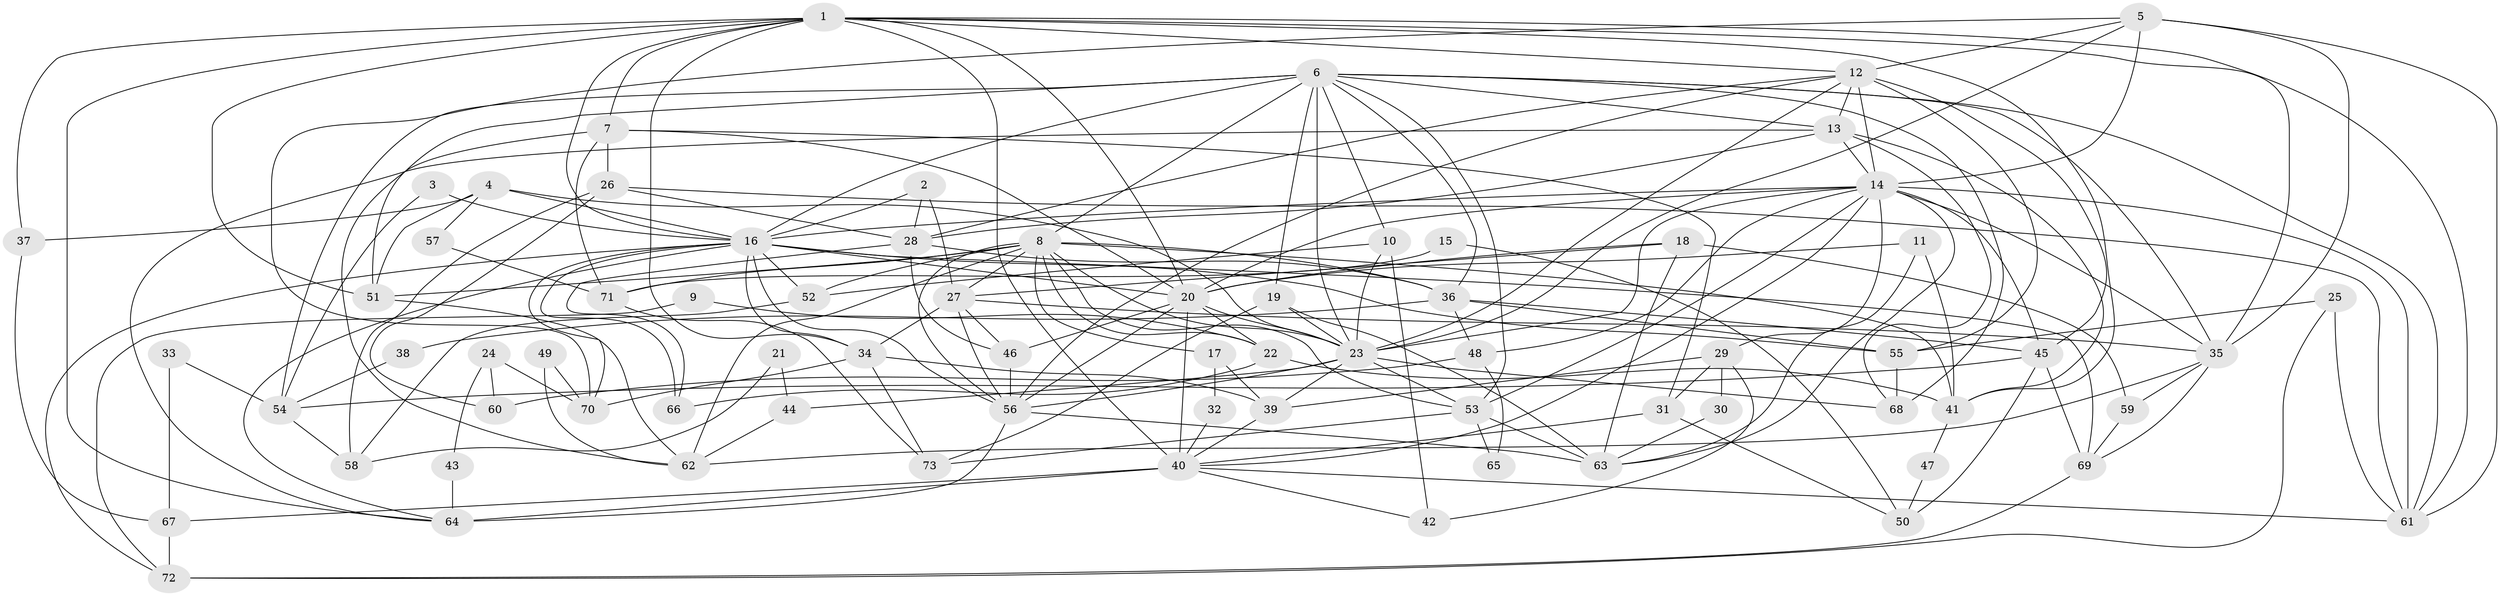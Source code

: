 // original degree distribution, {4: 0.2620689655172414, 5: 0.23448275862068965, 3: 0.2482758620689655, 2: 0.14482758620689656, 8: 0.020689655172413793, 7: 0.041379310344827586, 6: 0.04827586206896552}
// Generated by graph-tools (version 1.1) at 2025/51/03/04/25 22:51:05]
// undirected, 73 vertices, 194 edges
graph export_dot {
  node [color=gray90,style=filled];
  1;
  2;
  3;
  4;
  5;
  6;
  7;
  8;
  9;
  10;
  11;
  12;
  13;
  14;
  15;
  16;
  17;
  18;
  19;
  20;
  21;
  22;
  23;
  24;
  25;
  26;
  27;
  28;
  29;
  30;
  31;
  32;
  33;
  34;
  35;
  36;
  37;
  38;
  39;
  40;
  41;
  42;
  43;
  44;
  45;
  46;
  47;
  48;
  49;
  50;
  51;
  52;
  53;
  54;
  55;
  56;
  57;
  58;
  59;
  60;
  61;
  62;
  63;
  64;
  65;
  66;
  67;
  68;
  69;
  70;
  71;
  72;
  73;
  1 -- 7 [weight=1.0];
  1 -- 12 [weight=1.0];
  1 -- 16 [weight=1.0];
  1 -- 20 [weight=1.0];
  1 -- 34 [weight=1.0];
  1 -- 35 [weight=1.0];
  1 -- 37 [weight=2.0];
  1 -- 40 [weight=2.0];
  1 -- 41 [weight=1.0];
  1 -- 51 [weight=1.0];
  1 -- 61 [weight=1.0];
  1 -- 64 [weight=1.0];
  2 -- 16 [weight=1.0];
  2 -- 27 [weight=1.0];
  2 -- 28 [weight=1.0];
  3 -- 16 [weight=1.0];
  3 -- 54 [weight=1.0];
  4 -- 16 [weight=1.0];
  4 -- 23 [weight=1.0];
  4 -- 37 [weight=1.0];
  4 -- 51 [weight=1.0];
  4 -- 57 [weight=1.0];
  5 -- 12 [weight=1.0];
  5 -- 14 [weight=1.0];
  5 -- 23 [weight=2.0];
  5 -- 35 [weight=3.0];
  5 -- 61 [weight=1.0];
  5 -- 70 [weight=1.0];
  6 -- 8 [weight=1.0];
  6 -- 10 [weight=1.0];
  6 -- 13 [weight=1.0];
  6 -- 16 [weight=1.0];
  6 -- 19 [weight=2.0];
  6 -- 23 [weight=2.0];
  6 -- 35 [weight=1.0];
  6 -- 36 [weight=1.0];
  6 -- 51 [weight=1.0];
  6 -- 53 [weight=1.0];
  6 -- 54 [weight=1.0];
  6 -- 61 [weight=1.0];
  6 -- 68 [weight=1.0];
  7 -- 20 [weight=1.0];
  7 -- 26 [weight=1.0];
  7 -- 31 [weight=1.0];
  7 -- 62 [weight=1.0];
  7 -- 71 [weight=1.0];
  8 -- 17 [weight=1.0];
  8 -- 22 [weight=1.0];
  8 -- 23 [weight=1.0];
  8 -- 27 [weight=2.0];
  8 -- 36 [weight=2.0];
  8 -- 41 [weight=1.0];
  8 -- 51 [weight=1.0];
  8 -- 52 [weight=1.0];
  8 -- 53 [weight=1.0];
  8 -- 56 [weight=1.0];
  8 -- 62 [weight=1.0];
  8 -- 71 [weight=1.0];
  9 -- 22 [weight=1.0];
  9 -- 72 [weight=1.0];
  10 -- 23 [weight=1.0];
  10 -- 42 [weight=1.0];
  10 -- 52 [weight=1.0];
  11 -- 20 [weight=1.0];
  11 -- 41 [weight=1.0];
  11 -- 63 [weight=1.0];
  12 -- 13 [weight=1.0];
  12 -- 14 [weight=1.0];
  12 -- 23 [weight=1.0];
  12 -- 28 [weight=1.0];
  12 -- 45 [weight=2.0];
  12 -- 55 [weight=1.0];
  12 -- 56 [weight=1.0];
  13 -- 14 [weight=1.0];
  13 -- 28 [weight=1.0];
  13 -- 41 [weight=1.0];
  13 -- 64 [weight=1.0];
  13 -- 68 [weight=1.0];
  14 -- 16 [weight=1.0];
  14 -- 20 [weight=1.0];
  14 -- 23 [weight=1.0];
  14 -- 29 [weight=2.0];
  14 -- 35 [weight=2.0];
  14 -- 40 [weight=1.0];
  14 -- 45 [weight=1.0];
  14 -- 48 [weight=1.0];
  14 -- 53 [weight=1.0];
  14 -- 61 [weight=1.0];
  14 -- 63 [weight=1.0];
  15 -- 50 [weight=1.0];
  15 -- 71 [weight=1.0];
  16 -- 20 [weight=1.0];
  16 -- 34 [weight=1.0];
  16 -- 52 [weight=1.0];
  16 -- 55 [weight=1.0];
  16 -- 56 [weight=1.0];
  16 -- 64 [weight=1.0];
  16 -- 66 [weight=1.0];
  16 -- 69 [weight=1.0];
  16 -- 70 [weight=1.0];
  16 -- 72 [weight=1.0];
  17 -- 32 [weight=1.0];
  17 -- 39 [weight=1.0];
  18 -- 20 [weight=1.0];
  18 -- 27 [weight=1.0];
  18 -- 59 [weight=1.0];
  18 -- 63 [weight=1.0];
  19 -- 23 [weight=2.0];
  19 -- 63 [weight=1.0];
  19 -- 73 [weight=1.0];
  20 -- 22 [weight=1.0];
  20 -- 23 [weight=1.0];
  20 -- 40 [weight=2.0];
  20 -- 46 [weight=1.0];
  20 -- 56 [weight=1.0];
  21 -- 44 [weight=1.0];
  21 -- 58 [weight=1.0];
  22 -- 41 [weight=1.0];
  22 -- 66 [weight=1.0];
  23 -- 39 [weight=1.0];
  23 -- 44 [weight=1.0];
  23 -- 53 [weight=1.0];
  23 -- 56 [weight=1.0];
  23 -- 68 [weight=1.0];
  24 -- 43 [weight=1.0];
  24 -- 60 [weight=1.0];
  24 -- 70 [weight=1.0];
  25 -- 55 [weight=1.0];
  25 -- 61 [weight=1.0];
  25 -- 72 [weight=1.0];
  26 -- 28 [weight=1.0];
  26 -- 58 [weight=1.0];
  26 -- 60 [weight=1.0];
  26 -- 61 [weight=1.0];
  27 -- 34 [weight=1.0];
  27 -- 35 [weight=1.0];
  27 -- 46 [weight=1.0];
  27 -- 56 [weight=1.0];
  28 -- 36 [weight=1.0];
  28 -- 46 [weight=1.0];
  28 -- 66 [weight=1.0];
  29 -- 30 [weight=1.0];
  29 -- 31 [weight=1.0];
  29 -- 39 [weight=1.0];
  29 -- 42 [weight=1.0];
  30 -- 63 [weight=1.0];
  31 -- 40 [weight=1.0];
  31 -- 50 [weight=1.0];
  32 -- 40 [weight=1.0];
  33 -- 54 [weight=1.0];
  33 -- 67 [weight=1.0];
  34 -- 39 [weight=1.0];
  34 -- 70 [weight=1.0];
  34 -- 73 [weight=1.0];
  35 -- 59 [weight=1.0];
  35 -- 62 [weight=1.0];
  35 -- 69 [weight=1.0];
  36 -- 38 [weight=1.0];
  36 -- 45 [weight=1.0];
  36 -- 48 [weight=1.0];
  36 -- 55 [weight=1.0];
  37 -- 67 [weight=1.0];
  38 -- 54 [weight=1.0];
  39 -- 40 [weight=1.0];
  40 -- 42 [weight=1.0];
  40 -- 61 [weight=1.0];
  40 -- 64 [weight=1.0];
  40 -- 67 [weight=1.0];
  41 -- 47 [weight=1.0];
  43 -- 64 [weight=1.0];
  44 -- 62 [weight=1.0];
  45 -- 50 [weight=1.0];
  45 -- 54 [weight=1.0];
  45 -- 69 [weight=1.0];
  46 -- 56 [weight=1.0];
  47 -- 50 [weight=1.0];
  48 -- 60 [weight=1.0];
  48 -- 65 [weight=1.0];
  49 -- 62 [weight=1.0];
  49 -- 70 [weight=1.0];
  51 -- 62 [weight=1.0];
  52 -- 58 [weight=1.0];
  53 -- 63 [weight=1.0];
  53 -- 65 [weight=1.0];
  53 -- 73 [weight=1.0];
  54 -- 58 [weight=1.0];
  55 -- 68 [weight=1.0];
  56 -- 63 [weight=2.0];
  56 -- 64 [weight=2.0];
  57 -- 71 [weight=1.0];
  59 -- 69 [weight=1.0];
  67 -- 72 [weight=1.0];
  69 -- 72 [weight=1.0];
  71 -- 73 [weight=1.0];
}
